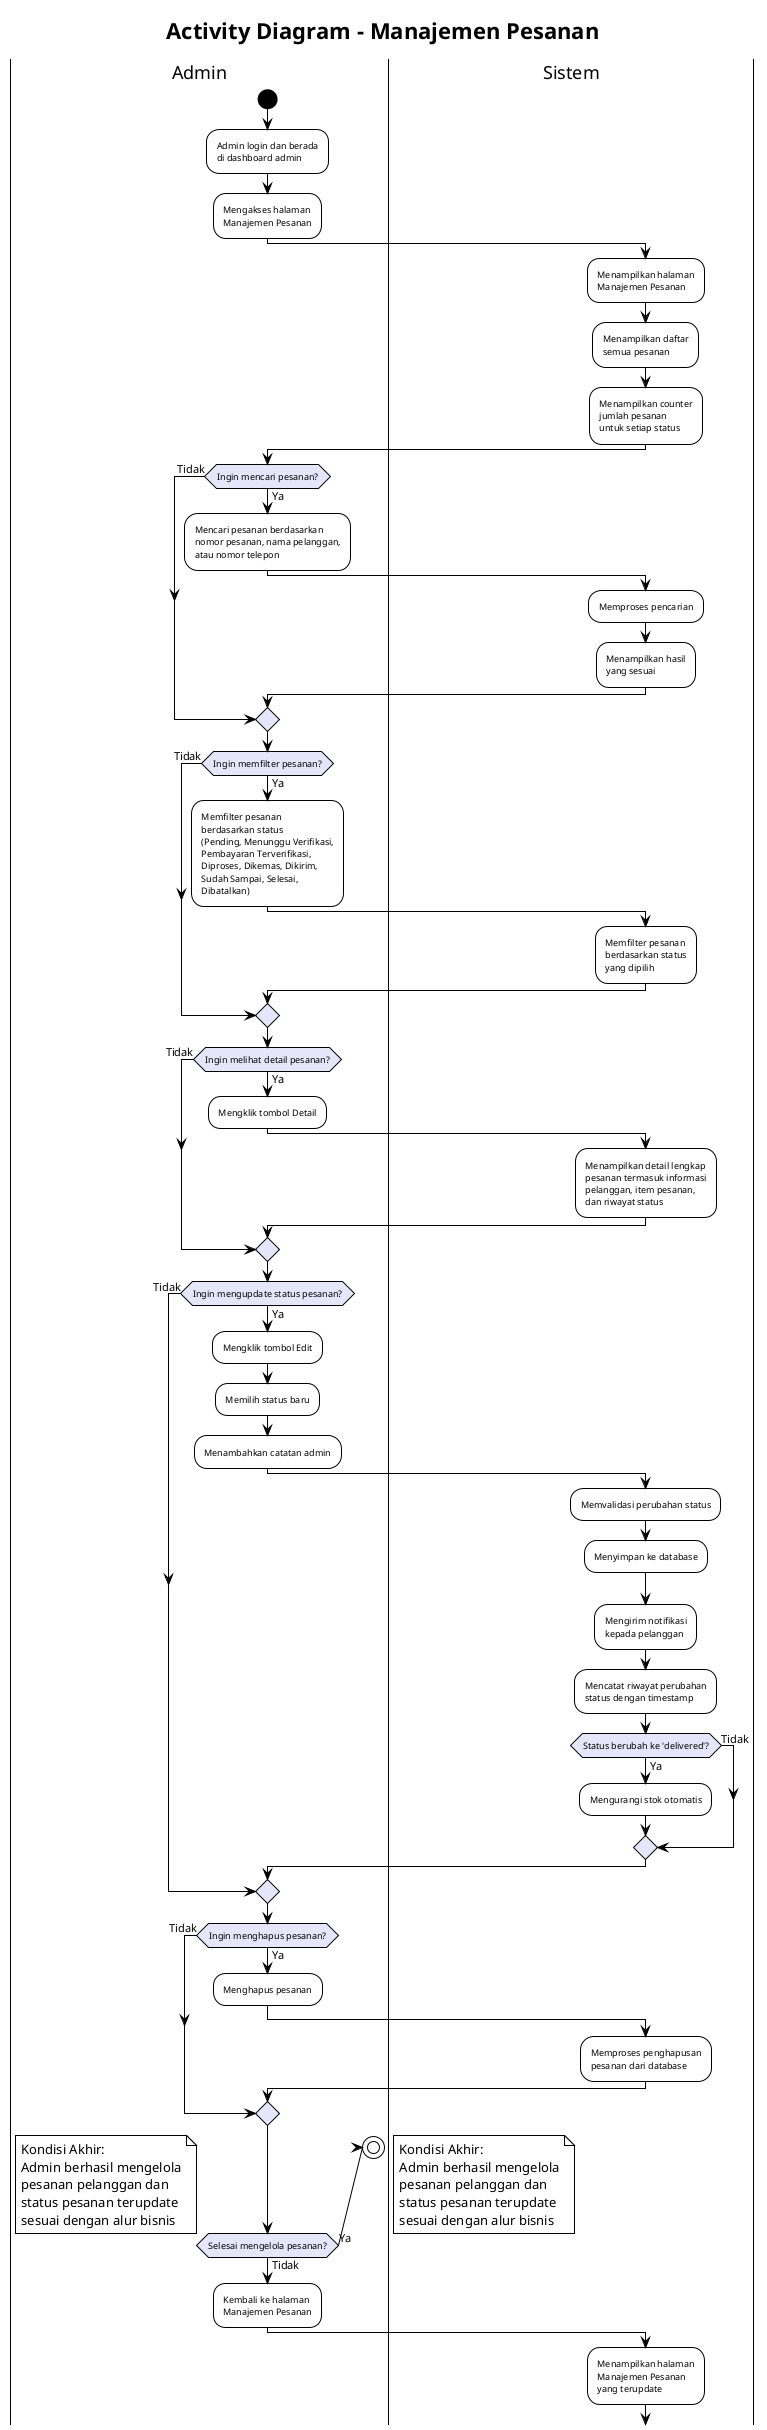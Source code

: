 @startuml Activity_Diagram_Manajemen_Pesanan
!theme plain
skinparam activityBackgroundColor White
skinparam activityBorderColor Black
skinparam activityFontSize 9
skinparam activityArrowColor Black
skinparam activityArrowThickness 1
skinparam activityDiamondBackgroundColor #E6E6FA
skinparam activityDiamondBorderColor Black
skinparam activityStartColor Black
skinparam activityEndColor Black
skinparam partitionBackgroundColor #F0F8FF
skinparam partitionBorderColor Black
skinparam swimlaneBackgroundColor #FAFAFA
skinparam swimlaneBorderColor Black

title Activity Diagram - Manajemen Pesanan

|Admin|
start
:Admin login dan berada\ndi dashboard admin;
:Mengakses halaman\nManajemen Pesanan;

|Sistem|
:Menampilkan halaman\nManajemen Pesanan;
:Menampilkan daftar\nsemua pesanan;
:Menampilkan counter\njumlah pesanan\nuntuk setiap status;

|Admin|
if (Ingin mencari pesanan?) then (Ya)
  :Mencari pesanan berdasarkan\nnomor pesanan, nama pelanggan,\natau nomor telepon;
  |Sistem|
  :Memproses pencarian;
  :Menampilkan hasil\nyang sesuai;
else (Tidak)
endif

|Admin|
if (Ingin memfilter pesanan?) then (Ya)
  :Memfilter pesanan\nberdasarkan status\n(Pending, Menunggu Verifikasi,\nPembayaran Terverifikasi,\nDiproses, Dikemas, Dikirim,\nSudah Sampai, Selesai,\nDibatalkan);
  |Sistem|
  :Memfilter pesanan\nberdasarkan status\nyang dipilih;
else (Tidak)
endif

|Admin|
if (Ingin melihat detail pesanan?) then (Ya)
  :Mengklik tombol Detail;
  |Sistem|
  :Menampilkan detail lengkap\npesanan termasuk informasi\npelanggan, item pesanan,\ndan riwayat status;
else (Tidak)
endif

|Admin|
if (Ingin mengupdate status pesanan?) then (Ya)
  :Mengklik tombol Edit;
  :Memilih status baru;
  :Menambahkan catatan admin;
  |Sistem|
  :Memvalidasi perubahan status;
  :Menyimpan ke database;
  :Mengirim notifikasi\nkepada pelanggan;
  :Mencatat riwayat perubahan\nstatus dengan timestamp;
  if (Status berubah ke 'delivered'?) then (Ya)
    :Mengurangi stok otomatis;
  else (Tidak)
  endif
else (Tidak)
endif

|Admin|
if (Ingin menghapus pesanan?) then (Ya)
  :Menghapus pesanan;
  |Sistem|
  :Memproses penghapusan\npesanan dari database;
else (Tidak)
endif

|Admin|
if (Selesai mengelola pesanan?) then (Ya)
  stop
else (Tidak)
  :Kembali ke halaman\nManajemen Pesanan;
  |Sistem|
  :Menampilkan halaman\nManajemen Pesanan\nyang terupdate;
endif

note right
  Kondisi Akhir:
  Admin berhasil mengelola
  pesanan pelanggan dan
  status pesanan terupdate
  sesuai dengan alur bisnis
end note

@enduml